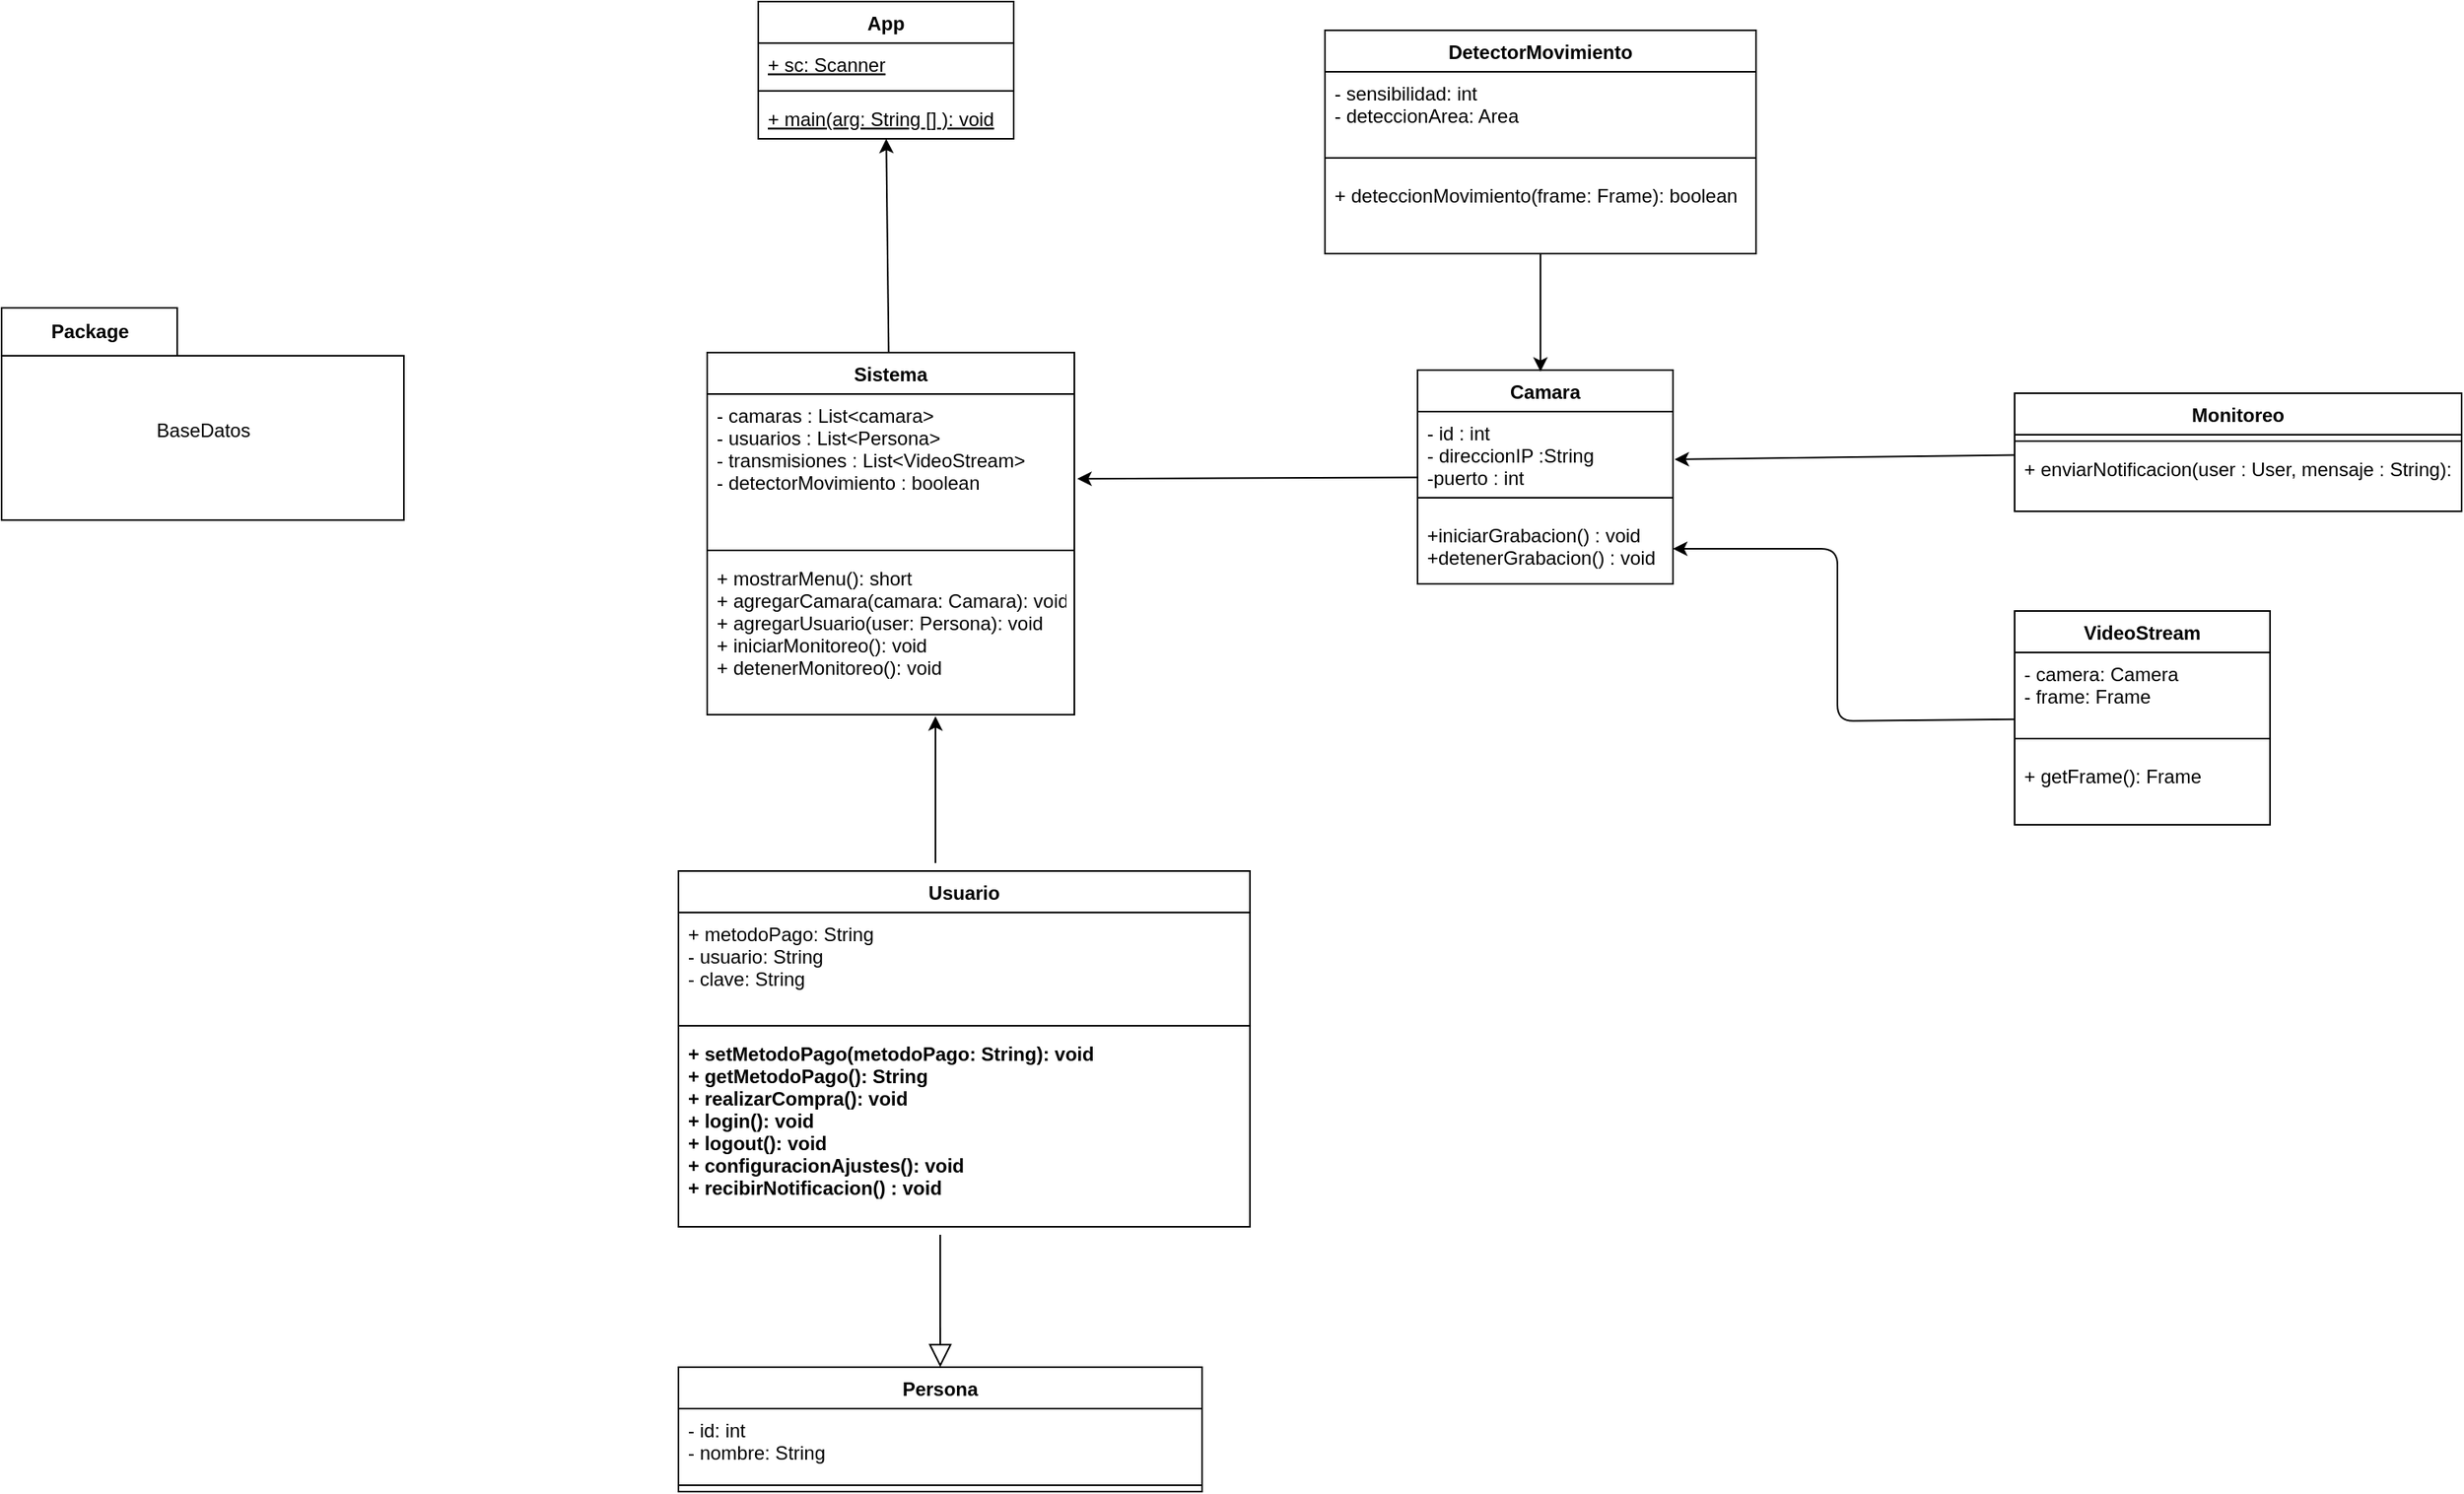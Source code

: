 <mxfile>
    <diagram id="1vDXjunAeZohGJrrRvRL" name="Página-1">
        <mxGraphModel dx="430" dy="408" grid="0" gridSize="10" guides="1" tooltips="1" connect="1" arrows="1" fold="1" page="0" pageScale="1" pageWidth="827" pageHeight="1169" math="0" shadow="0">
            <root>
                <mxCell id="0"/>
                <mxCell id="1" parent="0"/>
                <mxCell id="82" style="edgeStyle=none;html=1;entryX=1.008;entryY=0.565;entryDx=0;entryDy=0;entryPerimeter=0;" parent="1" source="6" edge="1" target="34">
                    <mxGeometry relative="1" as="geometry">
                        <mxPoint x="1103" y="341" as="targetPoint"/>
                    </mxGeometry>
                </mxCell>
                <mxCell id="6" value="Camara" style="swimlane;fontStyle=1;align=center;verticalAlign=top;childLayout=stackLayout;horizontal=1;startSize=26;horizontalStack=0;resizeParent=1;resizeParentMax=0;resizeLast=0;collapsible=1;marginBottom=0;" parent="1" vertex="1">
                    <mxGeometry x="1325" y="271" width="160" height="134" as="geometry"/>
                </mxCell>
                <mxCell id="7" value="- id : int&#10;- direccionIP :String&#10;-puerto : int" style="text;strokeColor=none;fillColor=none;align=left;verticalAlign=top;spacingLeft=4;spacingRight=4;overflow=hidden;rotatable=0;points=[[0,0.5],[1,0.5]];portConstraint=eastwest;" parent="6" vertex="1">
                    <mxGeometry y="26" width="160" height="44" as="geometry"/>
                </mxCell>
                <mxCell id="8" value="" style="line;strokeWidth=1;fillColor=none;align=left;verticalAlign=middle;spacingTop=-1;spacingLeft=3;spacingRight=3;rotatable=0;labelPosition=right;points=[];portConstraint=eastwest;strokeColor=inherit;" parent="6" vertex="1">
                    <mxGeometry y="70" width="160" height="20" as="geometry"/>
                </mxCell>
                <mxCell id="9" value="+iniciarGrabacion() : void&#10;+detenerGrabacion() : void" style="text;strokeColor=none;fillColor=none;align=left;verticalAlign=top;spacingLeft=4;spacingRight=4;overflow=hidden;rotatable=0;points=[[0,0.5],[1,0.5]];portConstraint=eastwest;" parent="6" vertex="1">
                    <mxGeometry y="90" width="160" height="44" as="geometry"/>
                </mxCell>
                <mxCell id="88" style="edgeStyle=none;html=1;" parent="1" source="10" edge="1">
                    <mxGeometry relative="1" as="geometry">
                        <mxPoint x="1486" y="327" as="targetPoint"/>
                    </mxGeometry>
                </mxCell>
                <mxCell id="10" value="Monitoreo" style="swimlane;fontStyle=1;align=center;verticalAlign=top;childLayout=stackLayout;horizontal=1;startSize=26;horizontalStack=0;resizeParent=1;resizeParentMax=0;resizeLast=0;collapsible=1;marginBottom=0;" parent="1" vertex="1">
                    <mxGeometry x="1699" y="285.5" width="280" height="74" as="geometry"/>
                </mxCell>
                <mxCell id="12" value="" style="line;strokeWidth=1;fillColor=none;align=left;verticalAlign=middle;spacingTop=-1;spacingLeft=3;spacingRight=3;rotatable=0;labelPosition=right;points=[];portConstraint=eastwest;strokeColor=inherit;" parent="10" vertex="1">
                    <mxGeometry y="26" width="280" height="8" as="geometry"/>
                </mxCell>
                <mxCell id="13" value="+ enviarNotificacion(user : User, mensaje : String): void" style="text;strokeColor=none;fillColor=none;align=left;verticalAlign=top;spacingLeft=4;spacingRight=4;overflow=hidden;rotatable=0;points=[[0,0.5],[1,0.5]];portConstraint=eastwest;" parent="10" vertex="1">
                    <mxGeometry y="34" width="280" height="40" as="geometry"/>
                </mxCell>
                <mxCell id="84" style="edgeStyle=none;html=1;entryX=1;entryY=0.5;entryDx=0;entryDy=0;" parent="1" source="19" target="9" edge="1">
                    <mxGeometry relative="1" as="geometry">
                        <mxPoint x="1555" y="414" as="targetPoint"/>
                        <Array as="points">
                            <mxPoint x="1588" y="491"/>
                            <mxPoint x="1588" y="383"/>
                        </Array>
                    </mxGeometry>
                </mxCell>
                <mxCell id="19" value="VideoStream" style="swimlane;fontStyle=1;align=center;verticalAlign=top;childLayout=stackLayout;horizontal=1;startSize=26;horizontalStack=0;resizeParent=1;resizeParentMax=0;resizeLast=0;collapsible=1;marginBottom=0;" parent="1" vertex="1">
                    <mxGeometry x="1699" y="422" width="160" height="134" as="geometry"/>
                </mxCell>
                <mxCell id="20" value="- camera: Camera &#10;- frame: Frame " style="text;strokeColor=none;fillColor=none;align=left;verticalAlign=top;spacingLeft=4;spacingRight=4;overflow=hidden;rotatable=0;points=[[0,0.5],[1,0.5]];portConstraint=eastwest;" parent="19" vertex="1">
                    <mxGeometry y="26" width="160" height="44" as="geometry"/>
                </mxCell>
                <mxCell id="21" value="" style="line;strokeWidth=1;fillColor=none;align=left;verticalAlign=middle;spacingTop=-1;spacingLeft=3;spacingRight=3;rotatable=0;labelPosition=right;points=[];portConstraint=eastwest;strokeColor=inherit;" parent="19" vertex="1">
                    <mxGeometry y="70" width="160" height="20" as="geometry"/>
                </mxCell>
                <mxCell id="22" value="+ getFrame(): Frame  " style="text;strokeColor=none;fillColor=none;align=left;verticalAlign=top;spacingLeft=4;spacingRight=4;overflow=hidden;rotatable=0;points=[[0,0.5],[1,0.5]];portConstraint=eastwest;" parent="19" vertex="1">
                    <mxGeometry y="90" width="160" height="44" as="geometry"/>
                </mxCell>
                <mxCell id="89" style="edgeStyle=none;html=1;entryX=0.481;entryY=0.007;entryDx=0;entryDy=0;entryPerimeter=0;" parent="1" source="23" target="6" edge="1">
                    <mxGeometry relative="1" as="geometry">
                        <mxPoint x="1398" y="263" as="targetPoint"/>
                    </mxGeometry>
                </mxCell>
                <mxCell id="23" value="DetectorMovimiento" style="swimlane;fontStyle=1;align=center;verticalAlign=top;childLayout=stackLayout;horizontal=1;startSize=26;horizontalStack=0;resizeParent=1;resizeParentMax=0;resizeLast=0;collapsible=1;marginBottom=0;" parent="1" vertex="1">
                    <mxGeometry x="1267" y="58" width="270" height="140" as="geometry"/>
                </mxCell>
                <mxCell id="24" value="- sensibilidad: int &#10;- deteccionArea: Area    " style="text;strokeColor=none;fillColor=none;align=left;verticalAlign=top;spacingLeft=4;spacingRight=4;overflow=hidden;rotatable=0;points=[[0,0.5],[1,0.5]];portConstraint=eastwest;" parent="23" vertex="1">
                    <mxGeometry y="26" width="270" height="44" as="geometry"/>
                </mxCell>
                <mxCell id="25" value="" style="line;strokeWidth=1;fillColor=none;align=left;verticalAlign=middle;spacingTop=-1;spacingLeft=3;spacingRight=3;rotatable=0;labelPosition=right;points=[];portConstraint=eastwest;strokeColor=inherit;" parent="23" vertex="1">
                    <mxGeometry y="70" width="270" height="20" as="geometry"/>
                </mxCell>
                <mxCell id="26" value="+ deteccionMovimiento(frame: Frame): boolean" style="text;strokeColor=none;fillColor=none;align=left;verticalAlign=top;spacingLeft=4;spacingRight=4;overflow=hidden;rotatable=0;points=[[0,0.5],[1,0.5]];portConstraint=eastwest;" parent="23" vertex="1">
                    <mxGeometry y="90" width="270" height="50" as="geometry"/>
                </mxCell>
                <mxCell id="29" value="App" style="swimlane;fontStyle=1;align=center;verticalAlign=top;childLayout=stackLayout;horizontal=1;startSize=26;horizontalStack=0;resizeParent=1;resizeParentMax=0;resizeLast=0;collapsible=1;marginBottom=0;" parent="1" vertex="1">
                    <mxGeometry x="912" y="40" width="160" height="86" as="geometry"/>
                </mxCell>
                <mxCell id="30" value="+ sc: Scanner" style="text;strokeColor=none;fillColor=none;align=left;verticalAlign=top;spacingLeft=4;spacingRight=4;overflow=hidden;rotatable=0;points=[[0,0.5],[1,0.5]];portConstraint=eastwest;fontStyle=4" parent="29" vertex="1">
                    <mxGeometry y="26" width="160" height="26" as="geometry"/>
                </mxCell>
                <mxCell id="31" value="" style="line;strokeWidth=1;fillColor=none;align=left;verticalAlign=middle;spacingTop=-1;spacingLeft=3;spacingRight=3;rotatable=0;labelPosition=right;points=[];portConstraint=eastwest;strokeColor=inherit;" parent="29" vertex="1">
                    <mxGeometry y="52" width="160" height="8" as="geometry"/>
                </mxCell>
                <mxCell id="32" value="+ main(arg: String [] ): void" style="text;strokeColor=none;fillColor=none;align=left;verticalAlign=top;spacingLeft=4;spacingRight=4;overflow=hidden;rotatable=0;points=[[0,0.5],[1,0.5]];portConstraint=eastwest;fontStyle=4" parent="29" vertex="1">
                    <mxGeometry y="60" width="160" height="26" as="geometry"/>
                </mxCell>
                <mxCell id="80" style="edgeStyle=none;html=1;" parent="1" source="33" target="32" edge="1">
                    <mxGeometry relative="1" as="geometry"/>
                </mxCell>
                <mxCell id="33" value="Sistema" style="swimlane;fontStyle=1;align=center;verticalAlign=top;childLayout=stackLayout;horizontal=1;startSize=26;horizontalStack=0;resizeParent=1;resizeParentMax=0;resizeLast=0;collapsible=1;marginBottom=0;" parent="1" vertex="1">
                    <mxGeometry x="880" y="260" width="230" height="227" as="geometry"/>
                </mxCell>
                <mxCell id="34" value="- camaras : List&lt;camara&gt;&#10;- usuarios : List&lt;Persona&gt;&#10;- transmisiones : List&lt;VideoStream&gt;&#10;- detectorMovimiento : boolean&#10;" style="text;strokeColor=none;fillColor=none;align=left;verticalAlign=top;spacingLeft=4;spacingRight=4;overflow=hidden;rotatable=0;points=[[0,0.5],[1,0.5]];portConstraint=eastwest;" parent="33" vertex="1">
                    <mxGeometry y="26" width="230" height="94" as="geometry"/>
                </mxCell>
                <mxCell id="36" value="" style="line;strokeWidth=1;fillColor=none;align=left;verticalAlign=middle;spacingTop=-1;spacingLeft=3;spacingRight=3;rotatable=0;labelPosition=right;points=[];portConstraint=eastwest;strokeColor=inherit;" parent="33" vertex="1">
                    <mxGeometry y="120" width="230" height="8" as="geometry"/>
                </mxCell>
                <mxCell id="38" value="+ mostrarMenu(): short&#10;+ agregarCamara(camara: Camara): void &#10;+ agregarUsuario(user: Persona): void &#10;+ iniciarMonitoreo(): void &#10;+ detenerMonitoreo(): void    " style="text;strokeColor=none;fillColor=none;align=left;verticalAlign=top;spacingLeft=4;spacingRight=4;overflow=hidden;rotatable=0;points=[[0,0.5],[1,0.5]];portConstraint=eastwest;" parent="33" vertex="1">
                    <mxGeometry y="128" width="230" height="99" as="geometry"/>
                </mxCell>
                <mxCell id="105" style="edgeStyle=none;html=1;" edge="1" parent="1">
                    <mxGeometry relative="1" as="geometry">
                        <mxPoint x="1023" y="488" as="targetPoint"/>
                        <mxPoint x="1023" y="580" as="sourcePoint"/>
                    </mxGeometry>
                </mxCell>
                <mxCell id="40" value="Usuario" style="swimlane;fontStyle=1;align=center;verticalAlign=top;childLayout=stackLayout;horizontal=1;startSize=26;horizontalStack=0;resizeParent=1;resizeParentMax=0;resizeLast=0;collapsible=1;marginBottom=0;" parent="1" vertex="1">
                    <mxGeometry x="862" y="585" width="358" height="223" as="geometry"/>
                </mxCell>
                <mxCell id="41" value="+ metodoPago: String&#10;- usuario: String&#10;- clave: String" style="text;strokeColor=none;fillColor=none;align=left;verticalAlign=top;spacingLeft=4;spacingRight=4;overflow=hidden;rotatable=0;points=[[0,0.5],[1,0.5]];portConstraint=eastwest;" parent="40" vertex="1">
                    <mxGeometry y="26" width="358" height="67" as="geometry"/>
                </mxCell>
                <mxCell id="43" value="" style="line;strokeWidth=1;fillColor=none;align=left;verticalAlign=middle;spacingTop=-1;spacingLeft=3;spacingRight=3;rotatable=0;labelPosition=right;points=[];portConstraint=eastwest;strokeColor=inherit;" parent="40" vertex="1">
                    <mxGeometry y="93" width="358" height="8" as="geometry"/>
                </mxCell>
                <mxCell id="45" value="+ setMetodoPago(metodoPago: String): void&#10;+ getMetodoPago(): String&#10;+ realizarCompra(): void&#10;+ login(): void&#10;+ logout(): void &#10;+ configuracionAjustes(): void&#10;+ recibirNotificacion() : void &#10;&#10;&#10;&#10;" style="text;strokeColor=none;fillColor=none;align=left;verticalAlign=top;spacingLeft=4;spacingRight=4;overflow=hidden;rotatable=0;points=[[0,0.5],[1,0.5]];portConstraint=eastwest;fontStyle=1" parent="40" vertex="1">
                    <mxGeometry y="101" width="358" height="122" as="geometry"/>
                </mxCell>
                <mxCell id="76" value="Persona" style="swimlane;fontStyle=1;align=center;verticalAlign=top;childLayout=stackLayout;horizontal=1;startSize=26;horizontalStack=0;resizeParent=1;resizeParentMax=0;resizeLast=0;collapsible=1;marginBottom=0;" parent="1" vertex="1">
                    <mxGeometry x="862" y="896" width="328" height="78" as="geometry"/>
                </mxCell>
                <mxCell id="77" value="- id: int &#10;- nombre: String " style="text;strokeColor=none;fillColor=none;align=left;verticalAlign=top;spacingLeft=4;spacingRight=4;overflow=hidden;rotatable=0;points=[[0,0.5],[1,0.5]];portConstraint=eastwest;" parent="76" vertex="1">
                    <mxGeometry y="26" width="328" height="44" as="geometry"/>
                </mxCell>
                <mxCell id="78" value="" style="line;strokeWidth=1;fillColor=none;align=left;verticalAlign=middle;spacingTop=-1;spacingLeft=3;spacingRight=3;rotatable=0;labelPosition=right;points=[];portConstraint=eastwest;strokeColor=inherit;" parent="76" vertex="1">
                    <mxGeometry y="70" width="328" height="8" as="geometry"/>
                </mxCell>
                <mxCell id="97" value="" style="endArrow=block;endFill=0;endSize=12;html=1;entryX=0.5;entryY=0;entryDx=0;entryDy=0;exitX=0.458;exitY=1.041;exitDx=0;exitDy=0;exitPerimeter=0;" parent="1" source="45" target="76" edge="1">
                    <mxGeometry width="160" relative="1" as="geometry">
                        <mxPoint x="1451" y="777" as="sourcePoint"/>
                        <mxPoint x="283" y="742" as="targetPoint"/>
                        <Array as="points"/>
                    </mxGeometry>
                </mxCell>
                <mxCell id="99" value="Package" style="shape=folder;fontStyle=1;tabWidth=110;tabHeight=30;tabPosition=left;html=1;boundedLbl=1;labelInHeader=1;container=1;collapsible=0;" parent="1" vertex="1">
                    <mxGeometry x="438" y="232" width="252" height="133" as="geometry"/>
                </mxCell>
                <mxCell id="100" value="BaseDatos" style="html=1;strokeColor=none;resizeWidth=1;resizeHeight=1;fillColor=none;part=1;connectable=0;allowArrows=0;deletable=0;" parent="99" vertex="1">
                    <mxGeometry width="252" height="93.1" relative="1" as="geometry">
                        <mxPoint y="30" as="offset"/>
                    </mxGeometry>
                </mxCell>
            </root>
        </mxGraphModel>
    </diagram>
</mxfile>